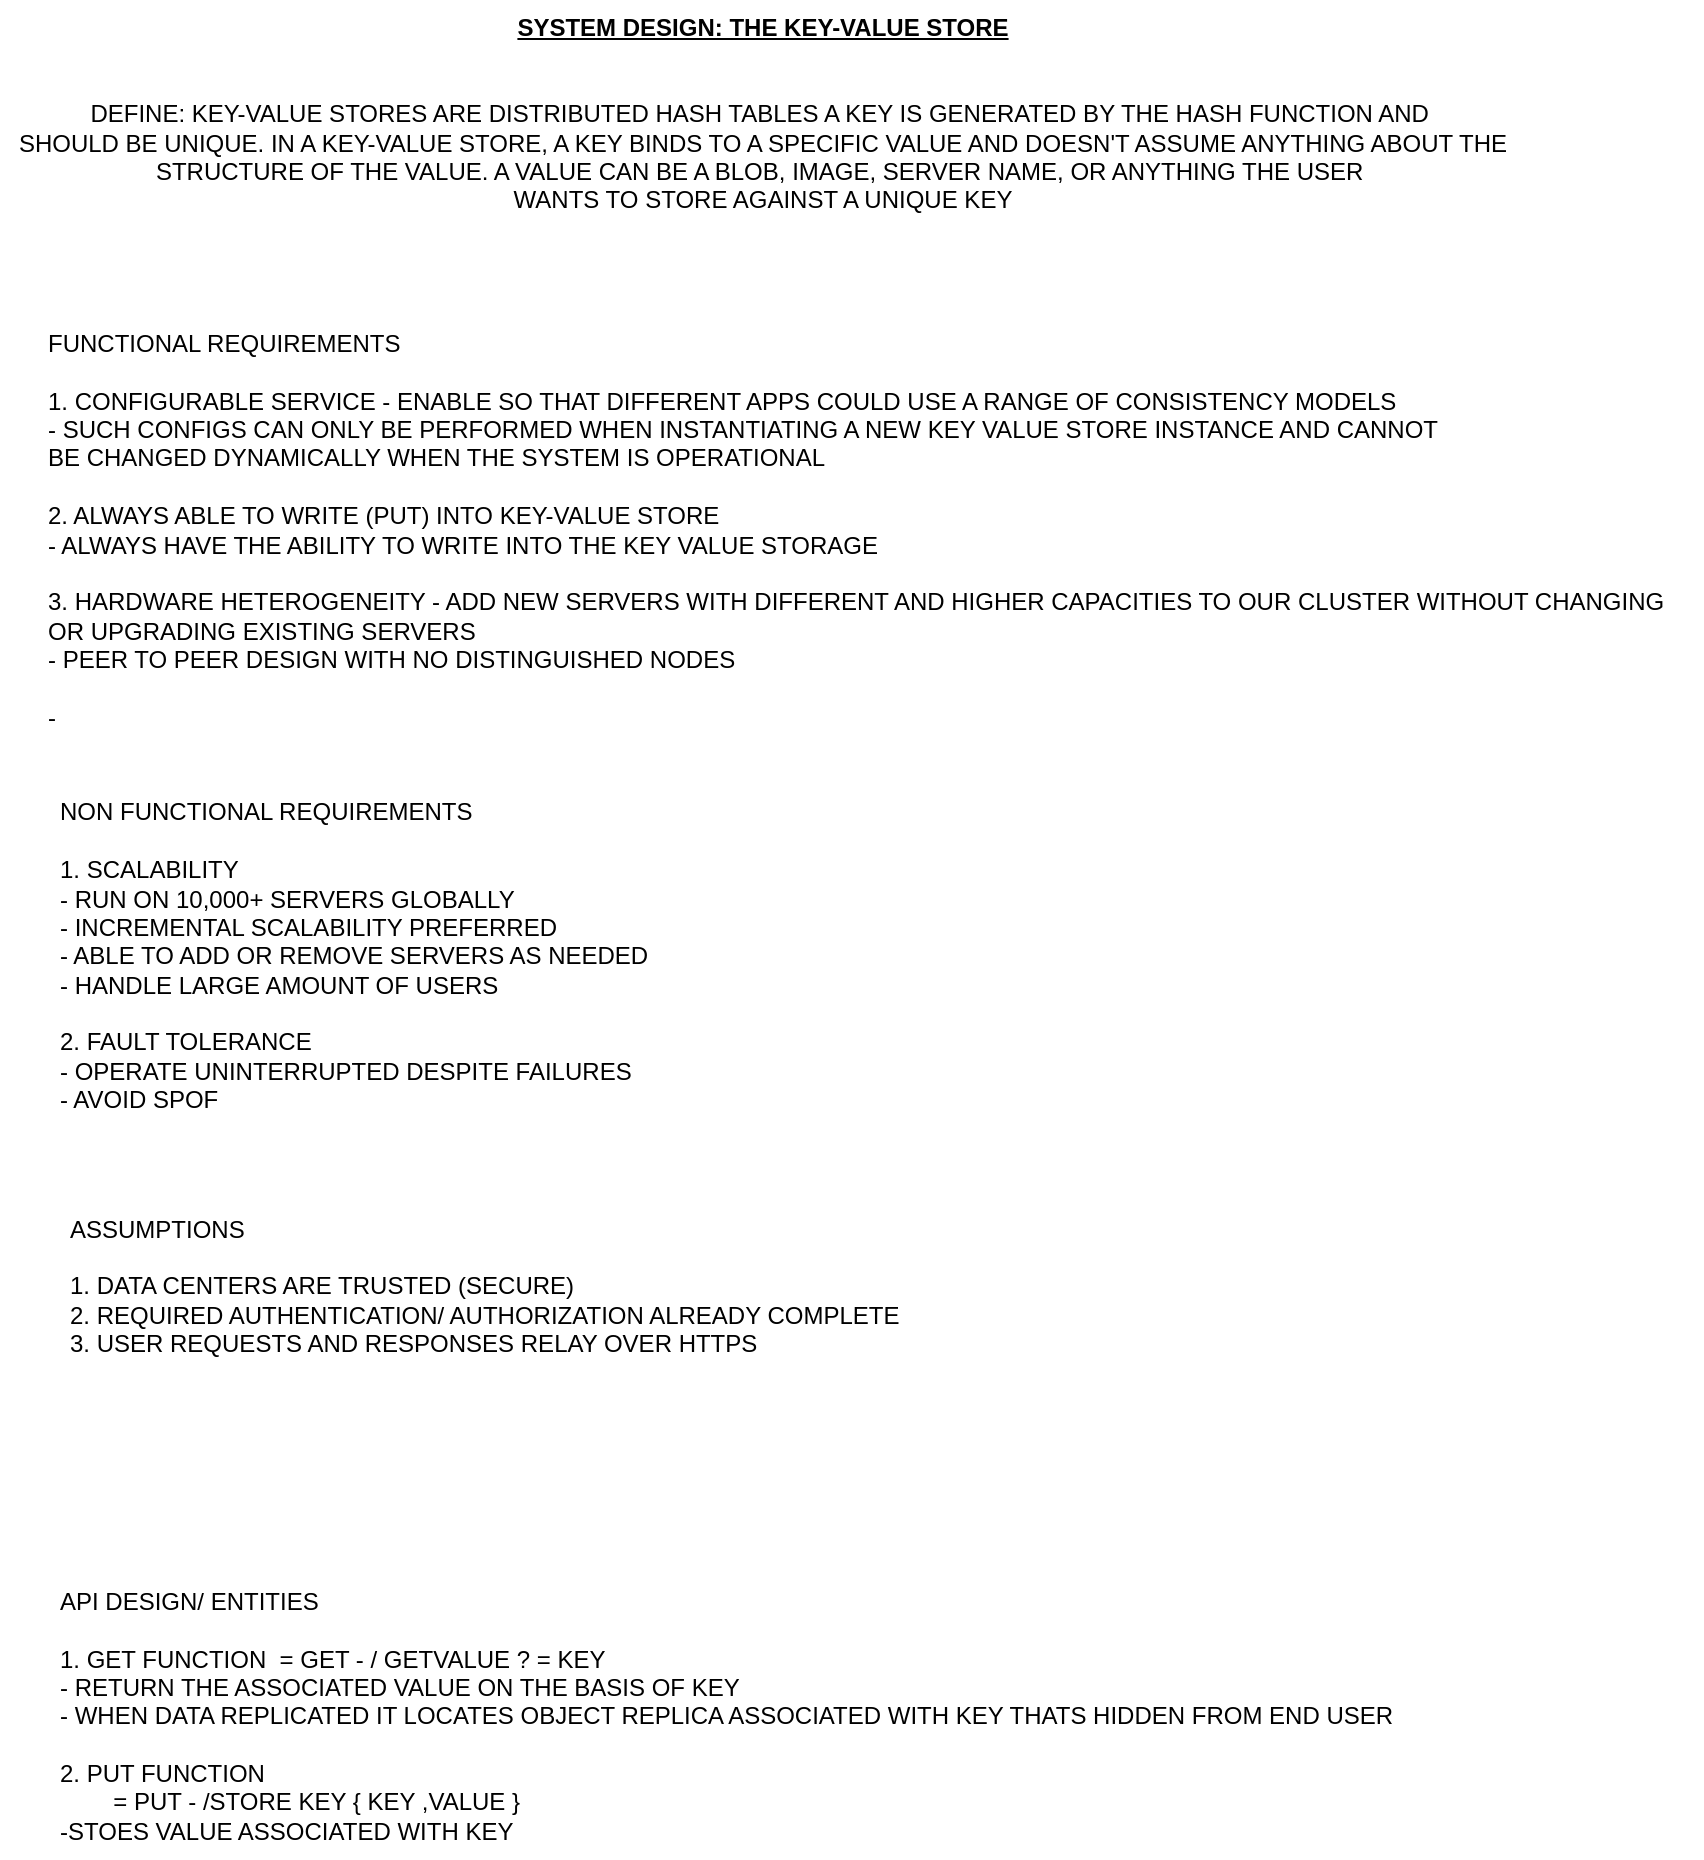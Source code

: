 <mxfile version="24.7.5">
  <diagram name="Page-1" id="pi8ZBJyIp7cMNIVJb_XH">
    <mxGraphModel dx="1461" dy="948" grid="0" gridSize="10" guides="1" tooltips="1" connect="1" arrows="1" fold="1" page="1" pageScale="1" pageWidth="850" pageHeight="1100" math="0" shadow="0">
      <root>
        <mxCell id="0" />
        <mxCell id="1" parent="0" />
        <mxCell id="gqhC3F45n1kuuKOc_tji-1" value="&lt;b&gt;&lt;u&gt;SYSTEM DESIGN: THE KEY-VALUE STORE&lt;/u&gt;&lt;/b&gt;&lt;div&gt;&lt;br&gt;&lt;/div&gt;&lt;div&gt;&lt;br&gt;&lt;/div&gt;&lt;div&gt;DEFINE: KEY-VALUE STORES ARE DISTRIBUTED HASH TABLES A KEY IS GENERATED BY THE HASH FUNCTION AND&amp;nbsp;&lt;div&gt;SHOULD BE UNIQUE. IN A KEY-VALUE STORE, A KEY BINDS TO A SPECIFIC VALUE AND DOESN&#39;T ASSUME ANYTHING ABOUT THE&lt;/div&gt;&lt;div&gt;STRUCTURE OF THE VALUE. A VALUE CAN BE A BLOB, IMAGE, SERVER NAME, OR ANYTHING THE USER&amp;nbsp;&lt;/div&gt;&lt;div&gt;WANTS TO STORE AGAINST A UNIQUE KEY&lt;/div&gt;&lt;/div&gt;" style="text;html=1;align=center;verticalAlign=middle;resizable=0;points=[];autosize=1;strokeColor=none;fillColor=none;" vertex="1" parent="1">
          <mxGeometry x="27" y="11" width="762" height="113" as="geometry" />
        </mxCell>
        <mxCell id="gqhC3F45n1kuuKOc_tji-3" value="FUNCTIONAL REQUIREMENTS&lt;div&gt;&lt;br&gt;&lt;/div&gt;&lt;div&gt;1. CONFIGURABLE SERVICE - ENABLE SO THAT DIFFERENT APPS COULD USE A RANGE OF CONSISTENCY MODELS&amp;nbsp;&lt;/div&gt;&lt;div&gt;- SUCH CONFIGS CAN ONLY BE PERFORMED WHEN INSTANTIATING A NEW KEY VALUE STORE INSTANCE AND CANNOT&amp;nbsp;&lt;/div&gt;&lt;div&gt;BE CHANGED DYNAMICALLY WHEN THE SYSTEM IS OPERATIONAL&amp;nbsp;&lt;/div&gt;&lt;div&gt;&lt;br&gt;&lt;/div&gt;&lt;div&gt;2. ALWAYS ABLE TO WRITE (PUT) INTO KEY-VALUE STORE&amp;nbsp;&lt;/div&gt;&lt;div&gt;- ALWAYS HAVE THE ABILITY TO WRITE INTO THE KEY VALUE STORAGE&lt;/div&gt;&lt;div&gt;&lt;br&gt;&lt;/div&gt;&lt;div&gt;3. HARDWARE HETEROGENEITY - ADD NEW SERVERS WITH DIFFERENT AND HIGHER CAPACITIES TO OUR CLUSTER WITHOUT CHANGING&amp;nbsp;&lt;/div&gt;&lt;div&gt;OR UPGRADING EXISTING SERVERS&amp;nbsp;&lt;/div&gt;&lt;div&gt;- PEER TO PEER DESIGN WITH NO DISTINGUISHED NODES&lt;/div&gt;&lt;div&gt;&lt;br&gt;&lt;/div&gt;&lt;div&gt;-&lt;/div&gt;" style="text;html=1;align=left;verticalAlign=middle;resizable=0;points=[];autosize=1;strokeColor=none;fillColor=none;" vertex="1" parent="1">
          <mxGeometry x="49" y="169" width="829" height="214" as="geometry" />
        </mxCell>
        <mxCell id="gqhC3F45n1kuuKOc_tji-4" value="NON FUNCTIONAL REQUIREMENTS&amp;nbsp;&lt;div&gt;&lt;br&gt;&lt;/div&gt;&lt;div&gt;1. SCALABILITY&lt;/div&gt;&lt;div&gt;- RUN ON 10,000+ SERVERS GLOBALLY&lt;/div&gt;&lt;div&gt;- INCREMENTAL SCALABILITY PREFERRED&lt;/div&gt;&lt;div&gt;- ABLE TO ADD OR REMOVE SERVERS AS NEEDED&lt;/div&gt;&lt;div&gt;- HANDLE LARGE AMOUNT OF USERS&lt;/div&gt;&lt;div&gt;&lt;br&gt;&lt;/div&gt;&lt;div&gt;2. FAULT TOLERANCE&lt;/div&gt;&lt;div&gt;- OPERATE UNINTERRUPTED DESPITE FAILURES&lt;/div&gt;&lt;div&gt;- AVOID SPOF&lt;/div&gt;" style="text;html=1;align=left;verticalAlign=middle;resizable=0;points=[];autosize=1;strokeColor=none;fillColor=none;" vertex="1" parent="1">
          <mxGeometry x="55" y="404" width="312" height="170" as="geometry" />
        </mxCell>
        <mxCell id="gqhC3F45n1kuuKOc_tji-5" value="ASSUMPTIONS&lt;div&gt;&lt;br&gt;&lt;/div&gt;&lt;div&gt;1. DATA CENTERS ARE TRUSTED (SECURE)&lt;/div&gt;&lt;div&gt;2. REQUIRED AUTHENTICATION/ AUTHORIZATION ALREADY COMPLETE&amp;nbsp;&lt;/div&gt;&lt;div&gt;3. USER REQUESTS AND RESPONSES RELAY OVER HTTPS&lt;/div&gt;" style="text;html=1;align=left;verticalAlign=middle;resizable=0;points=[];autosize=1;strokeColor=none;fillColor=none;" vertex="1" parent="1">
          <mxGeometry x="60" y="612" width="436" height="84" as="geometry" />
        </mxCell>
        <mxCell id="gqhC3F45n1kuuKOc_tji-6" value="API DESIGN/ ENTITIES&lt;div&gt;&lt;br&gt;&lt;/div&gt;&lt;div&gt;1. GET FUNCTION&amp;nbsp;&amp;nbsp;&lt;span style=&quot;background-color: initial;&quot;&gt;= GET - / GETVALUE ? = KEY&lt;/span&gt;&lt;/div&gt;&lt;div&gt;- RETURN THE ASSOCIATED VALUE ON THE BASIS OF KEY&lt;/div&gt;&lt;div style=&quot;&quot;&gt;- WHEN DATA REPLICATED IT LOCATES OBJECT REPLICA ASSOCIATED WITH KEY THATS HIDDEN FROM END USER&lt;/div&gt;&lt;div style=&quot;&quot;&gt;&lt;br&gt;&lt;/div&gt;&lt;div style=&quot;&quot;&gt;2. PUT FUNCTION&amp;nbsp;&lt;/div&gt;&lt;div style=&quot;&quot;&gt;&lt;span style=&quot;white-space: pre;&quot;&gt;&#x9;&lt;/span&gt;= PUT - /STORE KEY {&amp;nbsp;&lt;span style=&quot;background-color: initial;&quot;&gt;KEY ,&lt;/span&gt;&lt;span style=&quot;background-color: initial;&quot;&gt;VALUE }&lt;/span&gt;&lt;/div&gt;&lt;div style=&quot;&quot;&gt;&lt;span style=&quot;background-color: initial;&quot;&gt;-STOES VALUE ASSOCIATED WITH KEY&lt;/span&gt;&lt;/div&gt;" style="text;html=1;align=left;verticalAlign=middle;resizable=0;points=[];autosize=1;strokeColor=none;fillColor=none;" vertex="1" parent="1">
          <mxGeometry x="55" y="798" width="685" height="142" as="geometry" />
        </mxCell>
      </root>
    </mxGraphModel>
  </diagram>
</mxfile>
